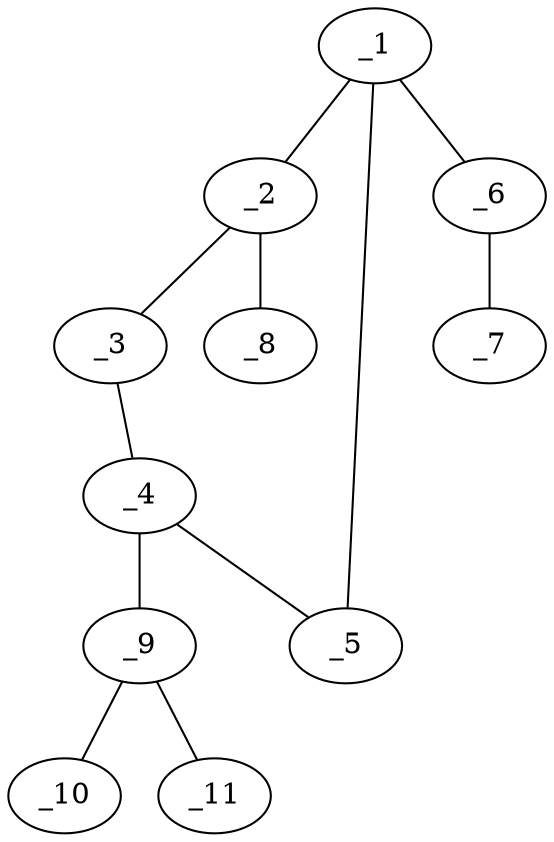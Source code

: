 graph molid685303 {
	_1	 [charge=0,
		chem=1,
		symbol="C  ",
		x="3.1756",
		y="-0.7104"];
	_2	 [charge=0,
		chem=1,
		symbol="C  ",
		x="4.1756",
		y="-0.7104"];
	_1 -- _2	 [valence=2];
	_5	 [charge=0,
		chem=4,
		symbol="N  ",
		x="2.8666",
		y="0.2407"];
	_1 -- _5	 [valence=1];
	_6	 [charge=0,
		chem=1,
		symbol="C  ",
		x="2.5878",
		y="-1.5194"];
	_1 -- _6	 [valence=1];
	_3	 [charge=0,
		chem=2,
		symbol="O  ",
		x="4.4846",
		y="0.2406"];
	_2 -- _3	 [valence=1];
	_8	 [charge=0,
		chem=4,
		symbol="N  ",
		x="4.7634",
		y="-1.5194"];
	_2 -- _8	 [valence=1];
	_4	 [charge=0,
		chem=1,
		symbol="C  ",
		x="3.6756",
		y="0.8284"];
	_3 -- _4	 [valence=1];
	_4 -- _5	 [valence=2];
	_9	 [charge=0,
		chem=1,
		symbol="C  ",
		x="3.6756",
		y="1.8284"];
	_4 -- _9	 [valence=1];
	_7	 [charge=0,
		chem=4,
		symbol="N  ",
		x=2,
		y="-2.3284"];
	_6 -- _7	 [valence=3];
	_10	 [charge=0,
		chem=2,
		symbol="O  ",
		x="4.5416",
		y="2.3284"];
	_9 -- _10	 [valence=2];
	_11	 [charge=0,
		chem=1,
		symbol="C  ",
		x="2.8096",
		y="2.3284"];
	_9 -- _11	 [valence=1];
}

